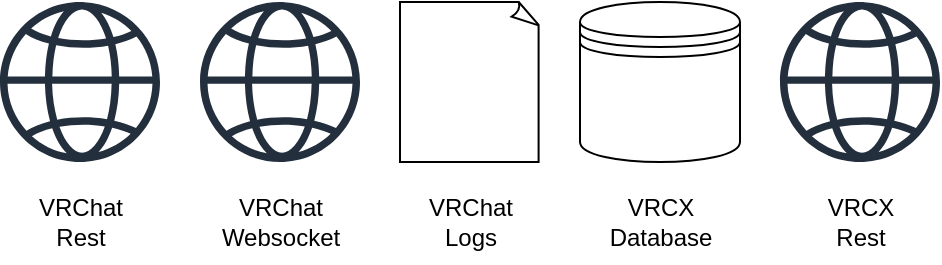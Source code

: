 <mxfile version="21.7.4" type="github">
  <diagram name="Sources" id="N5JZysFL8yDkOuFjlQNr">
    <mxGraphModel dx="1562" dy="826" grid="1" gridSize="10" guides="1" tooltips="1" connect="1" arrows="1" fold="1" page="1" pageScale="1" pageWidth="850" pageHeight="1100" math="0" shadow="0">
      <root>
        <mxCell id="0" />
        <mxCell id="1" parent="0" />
        <mxCell id="HLNh7NcZOK2ivhKC-wmd-4" value="" style="group" vertex="1" connectable="0" parent="1">
          <mxGeometry x="40" y="20" width="80" height="130.002" as="geometry" />
        </mxCell>
        <mxCell id="HLNh7NcZOK2ivhKC-wmd-1" value="" style="sketch=0;outlineConnect=0;fontColor=#232F3E;gradientColor=none;fillColor=#232F3D;strokeColor=none;dashed=0;verticalLabelPosition=bottom;verticalAlign=top;align=center;html=1;fontSize=12;fontStyle=0;aspect=fixed;pointerEvents=1;shape=mxgraph.aws4.globe;" vertex="1" parent="HLNh7NcZOK2ivhKC-wmd-4">
          <mxGeometry width="80" height="80" as="geometry" />
        </mxCell>
        <mxCell id="HLNh7NcZOK2ivhKC-wmd-2" value="VRChat&lt;br&gt;Rest" style="text;html=1;align=center;verticalAlign=middle;resizable=0;points=[];autosize=1;strokeColor=none;fillColor=none;" vertex="1" parent="HLNh7NcZOK2ivhKC-wmd-4">
          <mxGeometry x="10.003" y="90.002" width="60" height="40" as="geometry" />
        </mxCell>
        <mxCell id="HLNh7NcZOK2ivhKC-wmd-5" value="" style="group" vertex="1" connectable="0" parent="1">
          <mxGeometry x="140" y="20" width="80.003" height="130.002" as="geometry" />
        </mxCell>
        <mxCell id="HLNh7NcZOK2ivhKC-wmd-6" value="" style="sketch=0;outlineConnect=0;fontColor=#232F3E;gradientColor=none;fillColor=#232F3D;strokeColor=none;dashed=0;verticalLabelPosition=bottom;verticalAlign=top;align=center;html=1;fontSize=12;fontStyle=0;aspect=fixed;pointerEvents=1;shape=mxgraph.aws4.globe;" vertex="1" parent="HLNh7NcZOK2ivhKC-wmd-5">
          <mxGeometry width="80" height="80" as="geometry" />
        </mxCell>
        <mxCell id="HLNh7NcZOK2ivhKC-wmd-7" value="VRChat&lt;br&gt;Websocket" style="text;html=1;align=center;verticalAlign=middle;resizable=0;points=[];autosize=1;strokeColor=none;fillColor=none;" vertex="1" parent="HLNh7NcZOK2ivhKC-wmd-5">
          <mxGeometry x="0.003" y="90.002" width="80" height="40" as="geometry" />
        </mxCell>
        <mxCell id="HLNh7NcZOK2ivhKC-wmd-9" value="" style="group" vertex="1" connectable="0" parent="1">
          <mxGeometry x="230" y="20" width="80" height="130.002" as="geometry" />
        </mxCell>
        <mxCell id="HLNh7NcZOK2ivhKC-wmd-16" value="" style="group" vertex="1" connectable="0" parent="1">
          <mxGeometry x="330" y="20" width="80" height="130" as="geometry" />
        </mxCell>
        <mxCell id="HLNh7NcZOK2ivhKC-wmd-14" value="" style="shape=datastore;whiteSpace=wrap;html=1;" vertex="1" parent="HLNh7NcZOK2ivhKC-wmd-16">
          <mxGeometry width="80" height="80" as="geometry" />
        </mxCell>
        <mxCell id="HLNh7NcZOK2ivhKC-wmd-15" value="VRCX&lt;br&gt;Database" style="text;html=1;align=center;verticalAlign=middle;resizable=0;points=[];autosize=1;strokeColor=none;fillColor=none;" vertex="1" parent="HLNh7NcZOK2ivhKC-wmd-16">
          <mxGeometry x="5" y="90" width="70" height="40" as="geometry" />
        </mxCell>
        <mxCell id="HLNh7NcZOK2ivhKC-wmd-19" value="" style="group" vertex="1" connectable="0" parent="1">
          <mxGeometry x="240" y="20" width="70" height="130" as="geometry" />
        </mxCell>
        <mxCell id="HLNh7NcZOK2ivhKC-wmd-17" value="" style="whiteSpace=wrap;html=1;shape=mxgraph.basic.document" vertex="1" parent="HLNh7NcZOK2ivhKC-wmd-19">
          <mxGeometry width="70" height="80" as="geometry" />
        </mxCell>
        <mxCell id="HLNh7NcZOK2ivhKC-wmd-18" value="VRChat&lt;br&gt;Logs" style="text;html=1;align=center;verticalAlign=middle;resizable=0;points=[];autosize=1;strokeColor=none;fillColor=none;" vertex="1" parent="HLNh7NcZOK2ivhKC-wmd-19">
          <mxGeometry x="5" y="90" width="60" height="40" as="geometry" />
        </mxCell>
        <mxCell id="HLNh7NcZOK2ivhKC-wmd-20" value="" style="group" vertex="1" connectable="0" parent="1">
          <mxGeometry x="430" y="20" width="80" height="130.002" as="geometry" />
        </mxCell>
        <mxCell id="HLNh7NcZOK2ivhKC-wmd-21" value="" style="sketch=0;outlineConnect=0;fontColor=#232F3E;gradientColor=none;fillColor=#232F3D;strokeColor=none;dashed=0;verticalLabelPosition=bottom;verticalAlign=top;align=center;html=1;fontSize=12;fontStyle=0;aspect=fixed;pointerEvents=1;shape=mxgraph.aws4.globe;" vertex="1" parent="HLNh7NcZOK2ivhKC-wmd-20">
          <mxGeometry width="80" height="80" as="geometry" />
        </mxCell>
        <mxCell id="HLNh7NcZOK2ivhKC-wmd-22" value="VRCX&lt;br&gt;Rest" style="text;html=1;align=center;verticalAlign=middle;resizable=0;points=[];autosize=1;strokeColor=none;fillColor=none;" vertex="1" parent="HLNh7NcZOK2ivhKC-wmd-20">
          <mxGeometry x="10.003" y="90.002" width="60" height="40" as="geometry" />
        </mxCell>
      </root>
    </mxGraphModel>
  </diagram>
</mxfile>
